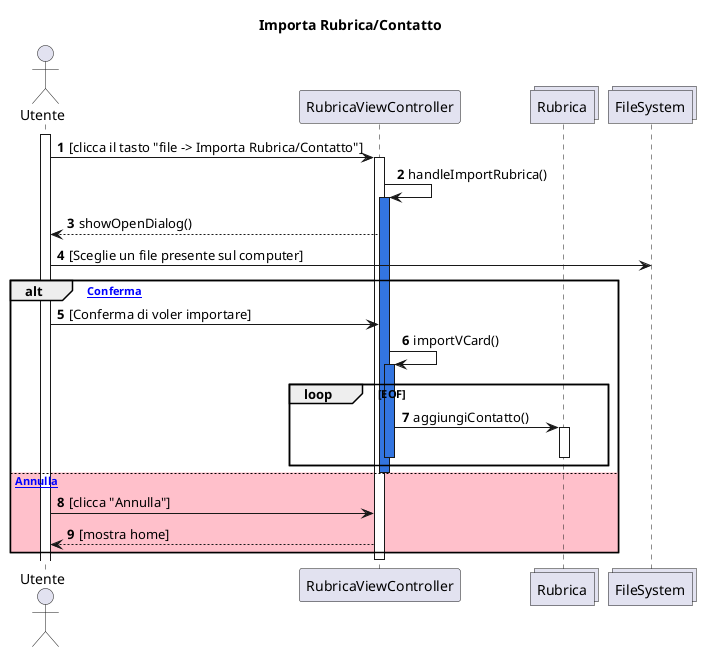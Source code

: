@startuml Import
  title Importa Rubrica/Contatto
  autonumber
  
  actor Utente
  participant RubricaViewController
  collections Rubrica
  collections FileSystem
  
  activate Utente
    Utente->RubricaViewController:[clicca il tasto "file -> Importa Rubrica/Contatto"]
    activate RubricaViewController
    RubricaViewController -> RubricaViewController : handleImportRubrica()
    activate RubricaViewController #3375E0
    RubricaViewController --> Utente : showOpenDialog()
    Utente -> FileSystem : [Sceglie un file presente sul computer] 
    
    alt [Conferma]
      Utente -> RubricaViewController : [Conferma di voler importare] 
      RubricaViewController -> RubricaViewController : importVCard()
      activate RubricaViewController #3375E0
        loop EOF
            RubricaViewController -> Rubrica : aggiungiContatto()
            activate Rubrica
            deactivate RubricaViewController 
            deactivate Rubrica
        end
      deactivate RubricaViewController 

    else #pink [Annulla]
      Utente -> RubricaViewController : [clicca "Annulla"]
      RubricaViewController --> Utente : [mostra home]
    end
      deactivate RubricaViewController 
@enduml